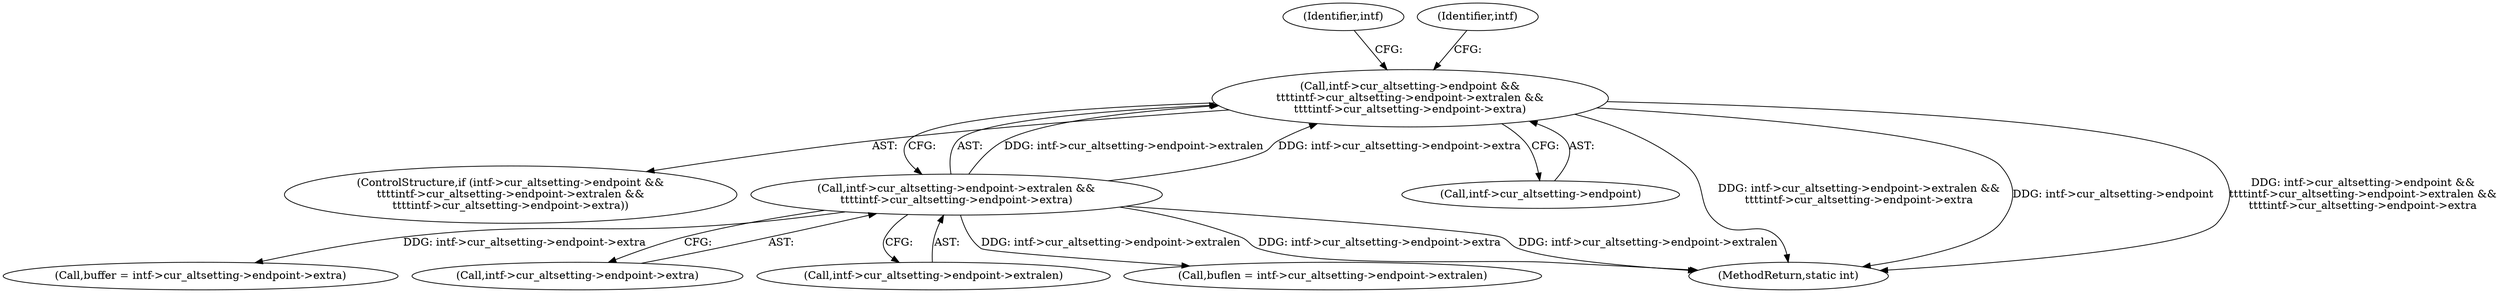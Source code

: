 digraph "0_linux_8835ba4a39cf53f705417b3b3a94eb067673f2c9@pointer" {
"1000271" [label="(Call,intf->cur_altsetting->endpoint &&\n\t\t\t\tintf->cur_altsetting->endpoint->extralen &&\n\t\t\t\tintf->cur_altsetting->endpoint->extra)"];
"1000277" [label="(Call,intf->cur_altsetting->endpoint->extralen &&\n\t\t\t\tintf->cur_altsetting->endpoint->extra)"];
"1000322" [label="(Identifier,intf)"];
"1000308" [label="(Call,buffer = intf->cur_altsetting->endpoint->extra)"];
"1000277" [label="(Call,intf->cur_altsetting->endpoint->extralen &&\n\t\t\t\tintf->cur_altsetting->endpoint->extra)"];
"1000271" [label="(Call,intf->cur_altsetting->endpoint &&\n\t\t\t\tintf->cur_altsetting->endpoint->extralen &&\n\t\t\t\tintf->cur_altsetting->endpoint->extra)"];
"1000285" [label="(Call,intf->cur_altsetting->endpoint->extra)"];
"1000270" [label="(ControlStructure,if (intf->cur_altsetting->endpoint &&\n\t\t\t\tintf->cur_altsetting->endpoint->extralen &&\n\t\t\t\tintf->cur_altsetting->endpoint->extra))"];
"1000272" [label="(Call,intf->cur_altsetting->endpoint)"];
"1000296" [label="(Identifier,intf)"];
"1000278" [label="(Call,intf->cur_altsetting->endpoint->extralen)"];
"1001615" [label="(MethodReturn,static int)"];
"1000299" [label="(Call,buflen = intf->cur_altsetting->endpoint->extralen)"];
"1000271" -> "1000270"  [label="AST: "];
"1000271" -> "1000272"  [label="CFG: "];
"1000271" -> "1000277"  [label="CFG: "];
"1000272" -> "1000271"  [label="AST: "];
"1000277" -> "1000271"  [label="AST: "];
"1000296" -> "1000271"  [label="CFG: "];
"1000322" -> "1000271"  [label="CFG: "];
"1000271" -> "1001615"  [label="DDG: intf->cur_altsetting->endpoint->extralen &&\n\t\t\t\tintf->cur_altsetting->endpoint->extra"];
"1000271" -> "1001615"  [label="DDG: intf->cur_altsetting->endpoint"];
"1000271" -> "1001615"  [label="DDG: intf->cur_altsetting->endpoint &&\n\t\t\t\tintf->cur_altsetting->endpoint->extralen &&\n\t\t\t\tintf->cur_altsetting->endpoint->extra"];
"1000277" -> "1000271"  [label="DDG: intf->cur_altsetting->endpoint->extralen"];
"1000277" -> "1000271"  [label="DDG: intf->cur_altsetting->endpoint->extra"];
"1000277" -> "1000278"  [label="CFG: "];
"1000277" -> "1000285"  [label="CFG: "];
"1000278" -> "1000277"  [label="AST: "];
"1000285" -> "1000277"  [label="AST: "];
"1000277" -> "1001615"  [label="DDG: intf->cur_altsetting->endpoint->extra"];
"1000277" -> "1001615"  [label="DDG: intf->cur_altsetting->endpoint->extralen"];
"1000277" -> "1000299"  [label="DDG: intf->cur_altsetting->endpoint->extralen"];
"1000277" -> "1000308"  [label="DDG: intf->cur_altsetting->endpoint->extra"];
}
